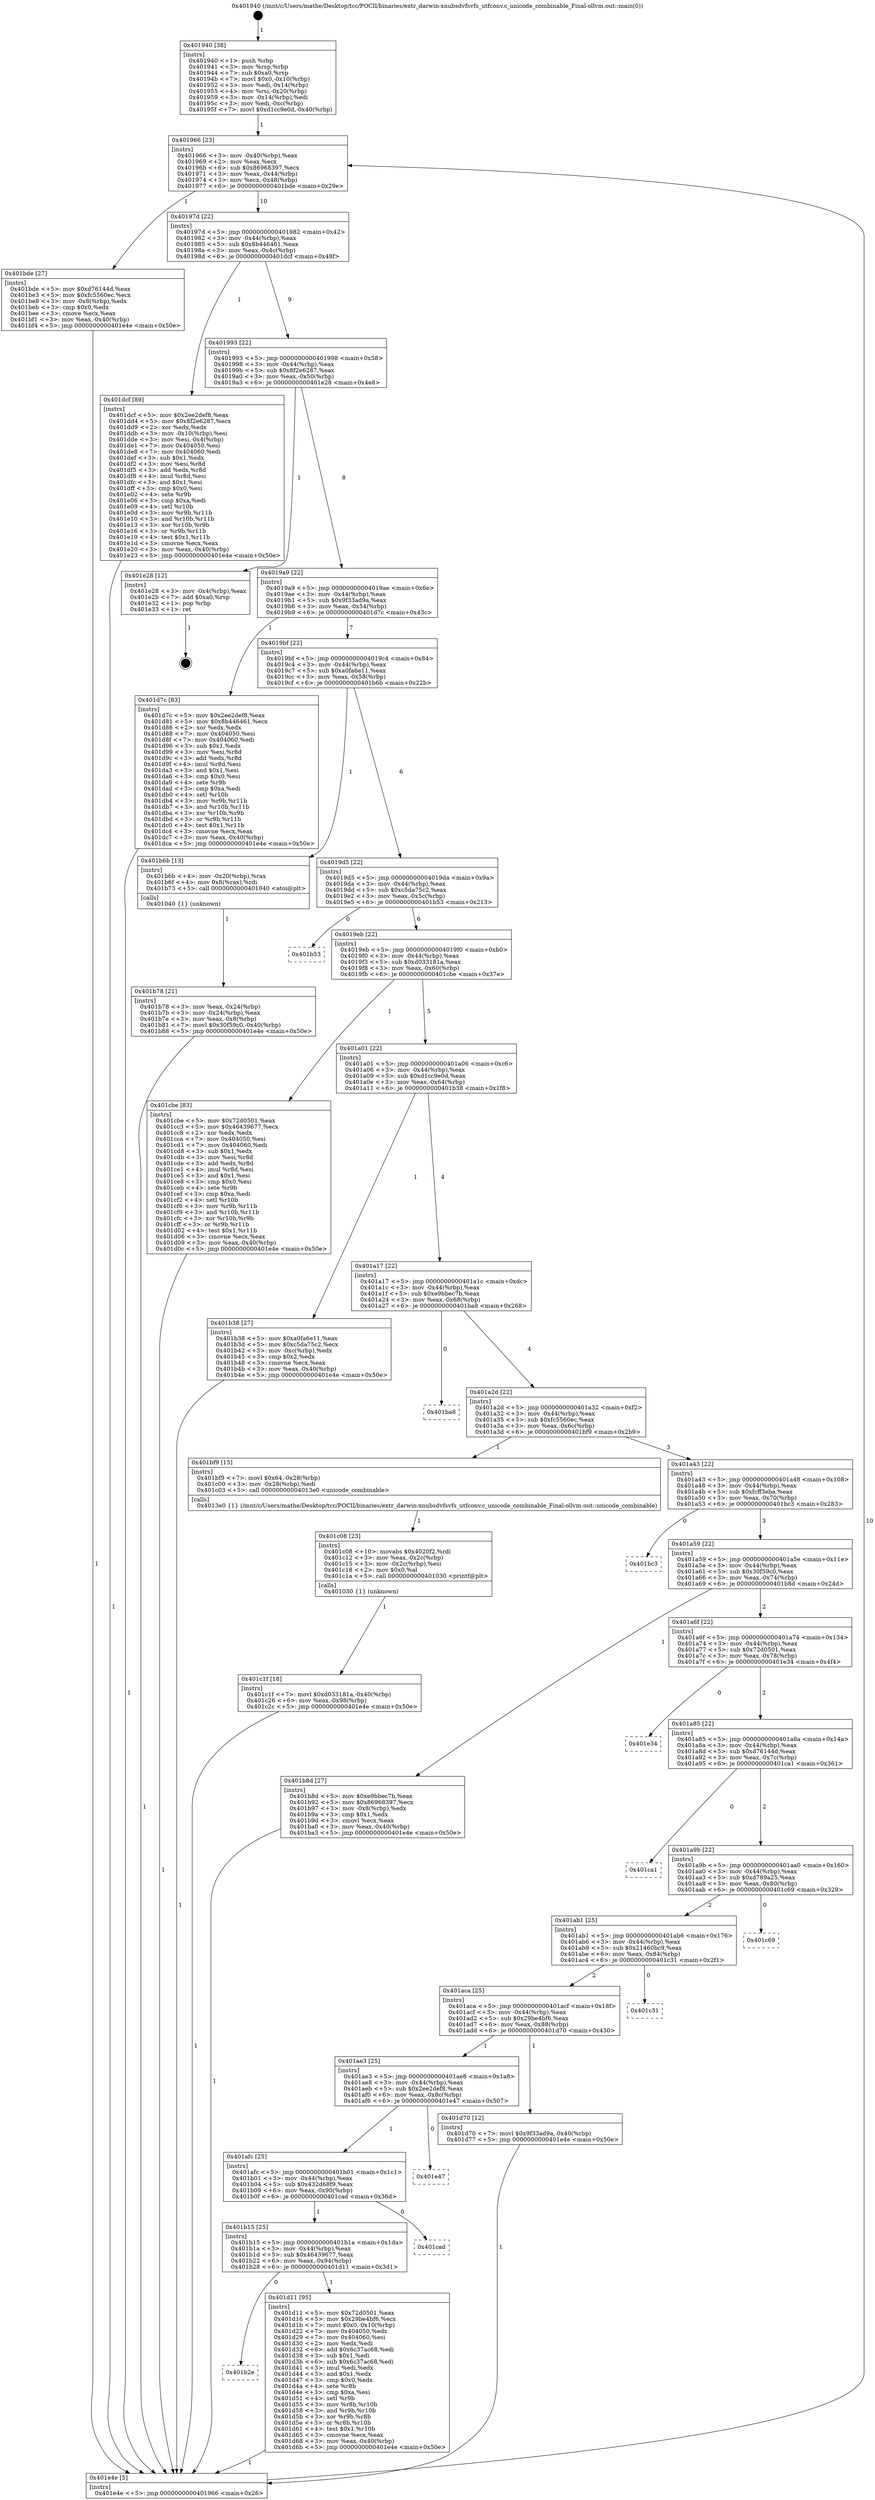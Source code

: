 digraph "0x401940" {
  label = "0x401940 (/mnt/c/Users/mathe/Desktop/tcc/POCII/binaries/extr_darwin-xnubsdvfsvfs_utfconv.c_unicode_combinable_Final-ollvm.out::main(0))"
  labelloc = "t"
  node[shape=record]

  Entry [label="",width=0.3,height=0.3,shape=circle,fillcolor=black,style=filled]
  "0x401966" [label="{
     0x401966 [23]\l
     | [instrs]\l
     &nbsp;&nbsp;0x401966 \<+3\>: mov -0x40(%rbp),%eax\l
     &nbsp;&nbsp;0x401969 \<+2\>: mov %eax,%ecx\l
     &nbsp;&nbsp;0x40196b \<+6\>: sub $0x86968397,%ecx\l
     &nbsp;&nbsp;0x401971 \<+3\>: mov %eax,-0x44(%rbp)\l
     &nbsp;&nbsp;0x401974 \<+3\>: mov %ecx,-0x48(%rbp)\l
     &nbsp;&nbsp;0x401977 \<+6\>: je 0000000000401bde \<main+0x29e\>\l
  }"]
  "0x401bde" [label="{
     0x401bde [27]\l
     | [instrs]\l
     &nbsp;&nbsp;0x401bde \<+5\>: mov $0xd76144d,%eax\l
     &nbsp;&nbsp;0x401be3 \<+5\>: mov $0xfc5560ec,%ecx\l
     &nbsp;&nbsp;0x401be8 \<+3\>: mov -0x8(%rbp),%edx\l
     &nbsp;&nbsp;0x401beb \<+3\>: cmp $0x0,%edx\l
     &nbsp;&nbsp;0x401bee \<+3\>: cmove %ecx,%eax\l
     &nbsp;&nbsp;0x401bf1 \<+3\>: mov %eax,-0x40(%rbp)\l
     &nbsp;&nbsp;0x401bf4 \<+5\>: jmp 0000000000401e4e \<main+0x50e\>\l
  }"]
  "0x40197d" [label="{
     0x40197d [22]\l
     | [instrs]\l
     &nbsp;&nbsp;0x40197d \<+5\>: jmp 0000000000401982 \<main+0x42\>\l
     &nbsp;&nbsp;0x401982 \<+3\>: mov -0x44(%rbp),%eax\l
     &nbsp;&nbsp;0x401985 \<+5\>: sub $0x8b446461,%eax\l
     &nbsp;&nbsp;0x40198a \<+3\>: mov %eax,-0x4c(%rbp)\l
     &nbsp;&nbsp;0x40198d \<+6\>: je 0000000000401dcf \<main+0x48f\>\l
  }"]
  Exit [label="",width=0.3,height=0.3,shape=circle,fillcolor=black,style=filled,peripheries=2]
  "0x401dcf" [label="{
     0x401dcf [89]\l
     | [instrs]\l
     &nbsp;&nbsp;0x401dcf \<+5\>: mov $0x2ee2def8,%eax\l
     &nbsp;&nbsp;0x401dd4 \<+5\>: mov $0x8f2e6287,%ecx\l
     &nbsp;&nbsp;0x401dd9 \<+2\>: xor %edx,%edx\l
     &nbsp;&nbsp;0x401ddb \<+3\>: mov -0x10(%rbp),%esi\l
     &nbsp;&nbsp;0x401dde \<+3\>: mov %esi,-0x4(%rbp)\l
     &nbsp;&nbsp;0x401de1 \<+7\>: mov 0x404050,%esi\l
     &nbsp;&nbsp;0x401de8 \<+7\>: mov 0x404060,%edi\l
     &nbsp;&nbsp;0x401def \<+3\>: sub $0x1,%edx\l
     &nbsp;&nbsp;0x401df2 \<+3\>: mov %esi,%r8d\l
     &nbsp;&nbsp;0x401df5 \<+3\>: add %edx,%r8d\l
     &nbsp;&nbsp;0x401df8 \<+4\>: imul %r8d,%esi\l
     &nbsp;&nbsp;0x401dfc \<+3\>: and $0x1,%esi\l
     &nbsp;&nbsp;0x401dff \<+3\>: cmp $0x0,%esi\l
     &nbsp;&nbsp;0x401e02 \<+4\>: sete %r9b\l
     &nbsp;&nbsp;0x401e06 \<+3\>: cmp $0xa,%edi\l
     &nbsp;&nbsp;0x401e09 \<+4\>: setl %r10b\l
     &nbsp;&nbsp;0x401e0d \<+3\>: mov %r9b,%r11b\l
     &nbsp;&nbsp;0x401e10 \<+3\>: and %r10b,%r11b\l
     &nbsp;&nbsp;0x401e13 \<+3\>: xor %r10b,%r9b\l
     &nbsp;&nbsp;0x401e16 \<+3\>: or %r9b,%r11b\l
     &nbsp;&nbsp;0x401e19 \<+4\>: test $0x1,%r11b\l
     &nbsp;&nbsp;0x401e1d \<+3\>: cmovne %ecx,%eax\l
     &nbsp;&nbsp;0x401e20 \<+3\>: mov %eax,-0x40(%rbp)\l
     &nbsp;&nbsp;0x401e23 \<+5\>: jmp 0000000000401e4e \<main+0x50e\>\l
  }"]
  "0x401993" [label="{
     0x401993 [22]\l
     | [instrs]\l
     &nbsp;&nbsp;0x401993 \<+5\>: jmp 0000000000401998 \<main+0x58\>\l
     &nbsp;&nbsp;0x401998 \<+3\>: mov -0x44(%rbp),%eax\l
     &nbsp;&nbsp;0x40199b \<+5\>: sub $0x8f2e6287,%eax\l
     &nbsp;&nbsp;0x4019a0 \<+3\>: mov %eax,-0x50(%rbp)\l
     &nbsp;&nbsp;0x4019a3 \<+6\>: je 0000000000401e28 \<main+0x4e8\>\l
  }"]
  "0x401b2e" [label="{
     0x401b2e\l
  }", style=dashed]
  "0x401e28" [label="{
     0x401e28 [12]\l
     | [instrs]\l
     &nbsp;&nbsp;0x401e28 \<+3\>: mov -0x4(%rbp),%eax\l
     &nbsp;&nbsp;0x401e2b \<+7\>: add $0xa0,%rsp\l
     &nbsp;&nbsp;0x401e32 \<+1\>: pop %rbp\l
     &nbsp;&nbsp;0x401e33 \<+1\>: ret\l
  }"]
  "0x4019a9" [label="{
     0x4019a9 [22]\l
     | [instrs]\l
     &nbsp;&nbsp;0x4019a9 \<+5\>: jmp 00000000004019ae \<main+0x6e\>\l
     &nbsp;&nbsp;0x4019ae \<+3\>: mov -0x44(%rbp),%eax\l
     &nbsp;&nbsp;0x4019b1 \<+5\>: sub $0x9f33ad9a,%eax\l
     &nbsp;&nbsp;0x4019b6 \<+3\>: mov %eax,-0x54(%rbp)\l
     &nbsp;&nbsp;0x4019b9 \<+6\>: je 0000000000401d7c \<main+0x43c\>\l
  }"]
  "0x401d11" [label="{
     0x401d11 [95]\l
     | [instrs]\l
     &nbsp;&nbsp;0x401d11 \<+5\>: mov $0x72d0501,%eax\l
     &nbsp;&nbsp;0x401d16 \<+5\>: mov $0x29be4bf6,%ecx\l
     &nbsp;&nbsp;0x401d1b \<+7\>: movl $0x0,-0x10(%rbp)\l
     &nbsp;&nbsp;0x401d22 \<+7\>: mov 0x404050,%edx\l
     &nbsp;&nbsp;0x401d29 \<+7\>: mov 0x404060,%esi\l
     &nbsp;&nbsp;0x401d30 \<+2\>: mov %edx,%edi\l
     &nbsp;&nbsp;0x401d32 \<+6\>: add $0x6c37ac68,%edi\l
     &nbsp;&nbsp;0x401d38 \<+3\>: sub $0x1,%edi\l
     &nbsp;&nbsp;0x401d3b \<+6\>: sub $0x6c37ac68,%edi\l
     &nbsp;&nbsp;0x401d41 \<+3\>: imul %edi,%edx\l
     &nbsp;&nbsp;0x401d44 \<+3\>: and $0x1,%edx\l
     &nbsp;&nbsp;0x401d47 \<+3\>: cmp $0x0,%edx\l
     &nbsp;&nbsp;0x401d4a \<+4\>: sete %r8b\l
     &nbsp;&nbsp;0x401d4e \<+3\>: cmp $0xa,%esi\l
     &nbsp;&nbsp;0x401d51 \<+4\>: setl %r9b\l
     &nbsp;&nbsp;0x401d55 \<+3\>: mov %r8b,%r10b\l
     &nbsp;&nbsp;0x401d58 \<+3\>: and %r9b,%r10b\l
     &nbsp;&nbsp;0x401d5b \<+3\>: xor %r9b,%r8b\l
     &nbsp;&nbsp;0x401d5e \<+3\>: or %r8b,%r10b\l
     &nbsp;&nbsp;0x401d61 \<+4\>: test $0x1,%r10b\l
     &nbsp;&nbsp;0x401d65 \<+3\>: cmovne %ecx,%eax\l
     &nbsp;&nbsp;0x401d68 \<+3\>: mov %eax,-0x40(%rbp)\l
     &nbsp;&nbsp;0x401d6b \<+5\>: jmp 0000000000401e4e \<main+0x50e\>\l
  }"]
  "0x401d7c" [label="{
     0x401d7c [83]\l
     | [instrs]\l
     &nbsp;&nbsp;0x401d7c \<+5\>: mov $0x2ee2def8,%eax\l
     &nbsp;&nbsp;0x401d81 \<+5\>: mov $0x8b446461,%ecx\l
     &nbsp;&nbsp;0x401d86 \<+2\>: xor %edx,%edx\l
     &nbsp;&nbsp;0x401d88 \<+7\>: mov 0x404050,%esi\l
     &nbsp;&nbsp;0x401d8f \<+7\>: mov 0x404060,%edi\l
     &nbsp;&nbsp;0x401d96 \<+3\>: sub $0x1,%edx\l
     &nbsp;&nbsp;0x401d99 \<+3\>: mov %esi,%r8d\l
     &nbsp;&nbsp;0x401d9c \<+3\>: add %edx,%r8d\l
     &nbsp;&nbsp;0x401d9f \<+4\>: imul %r8d,%esi\l
     &nbsp;&nbsp;0x401da3 \<+3\>: and $0x1,%esi\l
     &nbsp;&nbsp;0x401da6 \<+3\>: cmp $0x0,%esi\l
     &nbsp;&nbsp;0x401da9 \<+4\>: sete %r9b\l
     &nbsp;&nbsp;0x401dad \<+3\>: cmp $0xa,%edi\l
     &nbsp;&nbsp;0x401db0 \<+4\>: setl %r10b\l
     &nbsp;&nbsp;0x401db4 \<+3\>: mov %r9b,%r11b\l
     &nbsp;&nbsp;0x401db7 \<+3\>: and %r10b,%r11b\l
     &nbsp;&nbsp;0x401dba \<+3\>: xor %r10b,%r9b\l
     &nbsp;&nbsp;0x401dbd \<+3\>: or %r9b,%r11b\l
     &nbsp;&nbsp;0x401dc0 \<+4\>: test $0x1,%r11b\l
     &nbsp;&nbsp;0x401dc4 \<+3\>: cmovne %ecx,%eax\l
     &nbsp;&nbsp;0x401dc7 \<+3\>: mov %eax,-0x40(%rbp)\l
     &nbsp;&nbsp;0x401dca \<+5\>: jmp 0000000000401e4e \<main+0x50e\>\l
  }"]
  "0x4019bf" [label="{
     0x4019bf [22]\l
     | [instrs]\l
     &nbsp;&nbsp;0x4019bf \<+5\>: jmp 00000000004019c4 \<main+0x84\>\l
     &nbsp;&nbsp;0x4019c4 \<+3\>: mov -0x44(%rbp),%eax\l
     &nbsp;&nbsp;0x4019c7 \<+5\>: sub $0xa0fa6e11,%eax\l
     &nbsp;&nbsp;0x4019cc \<+3\>: mov %eax,-0x58(%rbp)\l
     &nbsp;&nbsp;0x4019cf \<+6\>: je 0000000000401b6b \<main+0x22b\>\l
  }"]
  "0x401b15" [label="{
     0x401b15 [25]\l
     | [instrs]\l
     &nbsp;&nbsp;0x401b15 \<+5\>: jmp 0000000000401b1a \<main+0x1da\>\l
     &nbsp;&nbsp;0x401b1a \<+3\>: mov -0x44(%rbp),%eax\l
     &nbsp;&nbsp;0x401b1d \<+5\>: sub $0x46439677,%eax\l
     &nbsp;&nbsp;0x401b22 \<+6\>: mov %eax,-0x94(%rbp)\l
     &nbsp;&nbsp;0x401b28 \<+6\>: je 0000000000401d11 \<main+0x3d1\>\l
  }"]
  "0x401b6b" [label="{
     0x401b6b [13]\l
     | [instrs]\l
     &nbsp;&nbsp;0x401b6b \<+4\>: mov -0x20(%rbp),%rax\l
     &nbsp;&nbsp;0x401b6f \<+4\>: mov 0x8(%rax),%rdi\l
     &nbsp;&nbsp;0x401b73 \<+5\>: call 0000000000401040 \<atoi@plt\>\l
     | [calls]\l
     &nbsp;&nbsp;0x401040 \{1\} (unknown)\l
  }"]
  "0x4019d5" [label="{
     0x4019d5 [22]\l
     | [instrs]\l
     &nbsp;&nbsp;0x4019d5 \<+5\>: jmp 00000000004019da \<main+0x9a\>\l
     &nbsp;&nbsp;0x4019da \<+3\>: mov -0x44(%rbp),%eax\l
     &nbsp;&nbsp;0x4019dd \<+5\>: sub $0xc5da75c2,%eax\l
     &nbsp;&nbsp;0x4019e2 \<+3\>: mov %eax,-0x5c(%rbp)\l
     &nbsp;&nbsp;0x4019e5 \<+6\>: je 0000000000401b53 \<main+0x213\>\l
  }"]
  "0x401cad" [label="{
     0x401cad\l
  }", style=dashed]
  "0x401b53" [label="{
     0x401b53\l
  }", style=dashed]
  "0x4019eb" [label="{
     0x4019eb [22]\l
     | [instrs]\l
     &nbsp;&nbsp;0x4019eb \<+5\>: jmp 00000000004019f0 \<main+0xb0\>\l
     &nbsp;&nbsp;0x4019f0 \<+3\>: mov -0x44(%rbp),%eax\l
     &nbsp;&nbsp;0x4019f3 \<+5\>: sub $0xd033181a,%eax\l
     &nbsp;&nbsp;0x4019f8 \<+3\>: mov %eax,-0x60(%rbp)\l
     &nbsp;&nbsp;0x4019fb \<+6\>: je 0000000000401cbe \<main+0x37e\>\l
  }"]
  "0x401afc" [label="{
     0x401afc [25]\l
     | [instrs]\l
     &nbsp;&nbsp;0x401afc \<+5\>: jmp 0000000000401b01 \<main+0x1c1\>\l
     &nbsp;&nbsp;0x401b01 \<+3\>: mov -0x44(%rbp),%eax\l
     &nbsp;&nbsp;0x401b04 \<+5\>: sub $0x432d68f9,%eax\l
     &nbsp;&nbsp;0x401b09 \<+6\>: mov %eax,-0x90(%rbp)\l
     &nbsp;&nbsp;0x401b0f \<+6\>: je 0000000000401cad \<main+0x36d\>\l
  }"]
  "0x401cbe" [label="{
     0x401cbe [83]\l
     | [instrs]\l
     &nbsp;&nbsp;0x401cbe \<+5\>: mov $0x72d0501,%eax\l
     &nbsp;&nbsp;0x401cc3 \<+5\>: mov $0x46439677,%ecx\l
     &nbsp;&nbsp;0x401cc8 \<+2\>: xor %edx,%edx\l
     &nbsp;&nbsp;0x401cca \<+7\>: mov 0x404050,%esi\l
     &nbsp;&nbsp;0x401cd1 \<+7\>: mov 0x404060,%edi\l
     &nbsp;&nbsp;0x401cd8 \<+3\>: sub $0x1,%edx\l
     &nbsp;&nbsp;0x401cdb \<+3\>: mov %esi,%r8d\l
     &nbsp;&nbsp;0x401cde \<+3\>: add %edx,%r8d\l
     &nbsp;&nbsp;0x401ce1 \<+4\>: imul %r8d,%esi\l
     &nbsp;&nbsp;0x401ce5 \<+3\>: and $0x1,%esi\l
     &nbsp;&nbsp;0x401ce8 \<+3\>: cmp $0x0,%esi\l
     &nbsp;&nbsp;0x401ceb \<+4\>: sete %r9b\l
     &nbsp;&nbsp;0x401cef \<+3\>: cmp $0xa,%edi\l
     &nbsp;&nbsp;0x401cf2 \<+4\>: setl %r10b\l
     &nbsp;&nbsp;0x401cf6 \<+3\>: mov %r9b,%r11b\l
     &nbsp;&nbsp;0x401cf9 \<+3\>: and %r10b,%r11b\l
     &nbsp;&nbsp;0x401cfc \<+3\>: xor %r10b,%r9b\l
     &nbsp;&nbsp;0x401cff \<+3\>: or %r9b,%r11b\l
     &nbsp;&nbsp;0x401d02 \<+4\>: test $0x1,%r11b\l
     &nbsp;&nbsp;0x401d06 \<+3\>: cmovne %ecx,%eax\l
     &nbsp;&nbsp;0x401d09 \<+3\>: mov %eax,-0x40(%rbp)\l
     &nbsp;&nbsp;0x401d0c \<+5\>: jmp 0000000000401e4e \<main+0x50e\>\l
  }"]
  "0x401a01" [label="{
     0x401a01 [22]\l
     | [instrs]\l
     &nbsp;&nbsp;0x401a01 \<+5\>: jmp 0000000000401a06 \<main+0xc6\>\l
     &nbsp;&nbsp;0x401a06 \<+3\>: mov -0x44(%rbp),%eax\l
     &nbsp;&nbsp;0x401a09 \<+5\>: sub $0xd1cc9e0d,%eax\l
     &nbsp;&nbsp;0x401a0e \<+3\>: mov %eax,-0x64(%rbp)\l
     &nbsp;&nbsp;0x401a11 \<+6\>: je 0000000000401b38 \<main+0x1f8\>\l
  }"]
  "0x401e47" [label="{
     0x401e47\l
  }", style=dashed]
  "0x401b38" [label="{
     0x401b38 [27]\l
     | [instrs]\l
     &nbsp;&nbsp;0x401b38 \<+5\>: mov $0xa0fa6e11,%eax\l
     &nbsp;&nbsp;0x401b3d \<+5\>: mov $0xc5da75c2,%ecx\l
     &nbsp;&nbsp;0x401b42 \<+3\>: mov -0xc(%rbp),%edx\l
     &nbsp;&nbsp;0x401b45 \<+3\>: cmp $0x2,%edx\l
     &nbsp;&nbsp;0x401b48 \<+3\>: cmovne %ecx,%eax\l
     &nbsp;&nbsp;0x401b4b \<+3\>: mov %eax,-0x40(%rbp)\l
     &nbsp;&nbsp;0x401b4e \<+5\>: jmp 0000000000401e4e \<main+0x50e\>\l
  }"]
  "0x401a17" [label="{
     0x401a17 [22]\l
     | [instrs]\l
     &nbsp;&nbsp;0x401a17 \<+5\>: jmp 0000000000401a1c \<main+0xdc\>\l
     &nbsp;&nbsp;0x401a1c \<+3\>: mov -0x44(%rbp),%eax\l
     &nbsp;&nbsp;0x401a1f \<+5\>: sub $0xe9bbec7b,%eax\l
     &nbsp;&nbsp;0x401a24 \<+3\>: mov %eax,-0x68(%rbp)\l
     &nbsp;&nbsp;0x401a27 \<+6\>: je 0000000000401ba8 \<main+0x268\>\l
  }"]
  "0x401e4e" [label="{
     0x401e4e [5]\l
     | [instrs]\l
     &nbsp;&nbsp;0x401e4e \<+5\>: jmp 0000000000401966 \<main+0x26\>\l
  }"]
  "0x401940" [label="{
     0x401940 [38]\l
     | [instrs]\l
     &nbsp;&nbsp;0x401940 \<+1\>: push %rbp\l
     &nbsp;&nbsp;0x401941 \<+3\>: mov %rsp,%rbp\l
     &nbsp;&nbsp;0x401944 \<+7\>: sub $0xa0,%rsp\l
     &nbsp;&nbsp;0x40194b \<+7\>: movl $0x0,-0x10(%rbp)\l
     &nbsp;&nbsp;0x401952 \<+3\>: mov %edi,-0x14(%rbp)\l
     &nbsp;&nbsp;0x401955 \<+4\>: mov %rsi,-0x20(%rbp)\l
     &nbsp;&nbsp;0x401959 \<+3\>: mov -0x14(%rbp),%edi\l
     &nbsp;&nbsp;0x40195c \<+3\>: mov %edi,-0xc(%rbp)\l
     &nbsp;&nbsp;0x40195f \<+7\>: movl $0xd1cc9e0d,-0x40(%rbp)\l
  }"]
  "0x401b78" [label="{
     0x401b78 [21]\l
     | [instrs]\l
     &nbsp;&nbsp;0x401b78 \<+3\>: mov %eax,-0x24(%rbp)\l
     &nbsp;&nbsp;0x401b7b \<+3\>: mov -0x24(%rbp),%eax\l
     &nbsp;&nbsp;0x401b7e \<+3\>: mov %eax,-0x8(%rbp)\l
     &nbsp;&nbsp;0x401b81 \<+7\>: movl $0x30f59c0,-0x40(%rbp)\l
     &nbsp;&nbsp;0x401b88 \<+5\>: jmp 0000000000401e4e \<main+0x50e\>\l
  }"]
  "0x401ae3" [label="{
     0x401ae3 [25]\l
     | [instrs]\l
     &nbsp;&nbsp;0x401ae3 \<+5\>: jmp 0000000000401ae8 \<main+0x1a8\>\l
     &nbsp;&nbsp;0x401ae8 \<+3\>: mov -0x44(%rbp),%eax\l
     &nbsp;&nbsp;0x401aeb \<+5\>: sub $0x2ee2def8,%eax\l
     &nbsp;&nbsp;0x401af0 \<+6\>: mov %eax,-0x8c(%rbp)\l
     &nbsp;&nbsp;0x401af6 \<+6\>: je 0000000000401e47 \<main+0x507\>\l
  }"]
  "0x401ba8" [label="{
     0x401ba8\l
  }", style=dashed]
  "0x401a2d" [label="{
     0x401a2d [22]\l
     | [instrs]\l
     &nbsp;&nbsp;0x401a2d \<+5\>: jmp 0000000000401a32 \<main+0xf2\>\l
     &nbsp;&nbsp;0x401a32 \<+3\>: mov -0x44(%rbp),%eax\l
     &nbsp;&nbsp;0x401a35 \<+5\>: sub $0xfc5560ec,%eax\l
     &nbsp;&nbsp;0x401a3a \<+3\>: mov %eax,-0x6c(%rbp)\l
     &nbsp;&nbsp;0x401a3d \<+6\>: je 0000000000401bf9 \<main+0x2b9\>\l
  }"]
  "0x401d70" [label="{
     0x401d70 [12]\l
     | [instrs]\l
     &nbsp;&nbsp;0x401d70 \<+7\>: movl $0x9f33ad9a,-0x40(%rbp)\l
     &nbsp;&nbsp;0x401d77 \<+5\>: jmp 0000000000401e4e \<main+0x50e\>\l
  }"]
  "0x401bf9" [label="{
     0x401bf9 [15]\l
     | [instrs]\l
     &nbsp;&nbsp;0x401bf9 \<+7\>: movl $0x64,-0x28(%rbp)\l
     &nbsp;&nbsp;0x401c00 \<+3\>: mov -0x28(%rbp),%edi\l
     &nbsp;&nbsp;0x401c03 \<+5\>: call 00000000004013e0 \<unicode_combinable\>\l
     | [calls]\l
     &nbsp;&nbsp;0x4013e0 \{1\} (/mnt/c/Users/mathe/Desktop/tcc/POCII/binaries/extr_darwin-xnubsdvfsvfs_utfconv.c_unicode_combinable_Final-ollvm.out::unicode_combinable)\l
  }"]
  "0x401a43" [label="{
     0x401a43 [22]\l
     | [instrs]\l
     &nbsp;&nbsp;0x401a43 \<+5\>: jmp 0000000000401a48 \<main+0x108\>\l
     &nbsp;&nbsp;0x401a48 \<+3\>: mov -0x44(%rbp),%eax\l
     &nbsp;&nbsp;0x401a4b \<+5\>: sub $0xfcff3eba,%eax\l
     &nbsp;&nbsp;0x401a50 \<+3\>: mov %eax,-0x70(%rbp)\l
     &nbsp;&nbsp;0x401a53 \<+6\>: je 0000000000401bc3 \<main+0x283\>\l
  }"]
  "0x401aca" [label="{
     0x401aca [25]\l
     | [instrs]\l
     &nbsp;&nbsp;0x401aca \<+5\>: jmp 0000000000401acf \<main+0x18f\>\l
     &nbsp;&nbsp;0x401acf \<+3\>: mov -0x44(%rbp),%eax\l
     &nbsp;&nbsp;0x401ad2 \<+5\>: sub $0x29be4bf6,%eax\l
     &nbsp;&nbsp;0x401ad7 \<+6\>: mov %eax,-0x88(%rbp)\l
     &nbsp;&nbsp;0x401add \<+6\>: je 0000000000401d70 \<main+0x430\>\l
  }"]
  "0x401bc3" [label="{
     0x401bc3\l
  }", style=dashed]
  "0x401a59" [label="{
     0x401a59 [22]\l
     | [instrs]\l
     &nbsp;&nbsp;0x401a59 \<+5\>: jmp 0000000000401a5e \<main+0x11e\>\l
     &nbsp;&nbsp;0x401a5e \<+3\>: mov -0x44(%rbp),%eax\l
     &nbsp;&nbsp;0x401a61 \<+5\>: sub $0x30f59c0,%eax\l
     &nbsp;&nbsp;0x401a66 \<+3\>: mov %eax,-0x74(%rbp)\l
     &nbsp;&nbsp;0x401a69 \<+6\>: je 0000000000401b8d \<main+0x24d\>\l
  }"]
  "0x401c31" [label="{
     0x401c31\l
  }", style=dashed]
  "0x401b8d" [label="{
     0x401b8d [27]\l
     | [instrs]\l
     &nbsp;&nbsp;0x401b8d \<+5\>: mov $0xe9bbec7b,%eax\l
     &nbsp;&nbsp;0x401b92 \<+5\>: mov $0x86968397,%ecx\l
     &nbsp;&nbsp;0x401b97 \<+3\>: mov -0x8(%rbp),%edx\l
     &nbsp;&nbsp;0x401b9a \<+3\>: cmp $0x1,%edx\l
     &nbsp;&nbsp;0x401b9d \<+3\>: cmovl %ecx,%eax\l
     &nbsp;&nbsp;0x401ba0 \<+3\>: mov %eax,-0x40(%rbp)\l
     &nbsp;&nbsp;0x401ba3 \<+5\>: jmp 0000000000401e4e \<main+0x50e\>\l
  }"]
  "0x401a6f" [label="{
     0x401a6f [22]\l
     | [instrs]\l
     &nbsp;&nbsp;0x401a6f \<+5\>: jmp 0000000000401a74 \<main+0x134\>\l
     &nbsp;&nbsp;0x401a74 \<+3\>: mov -0x44(%rbp),%eax\l
     &nbsp;&nbsp;0x401a77 \<+5\>: sub $0x72d0501,%eax\l
     &nbsp;&nbsp;0x401a7c \<+3\>: mov %eax,-0x78(%rbp)\l
     &nbsp;&nbsp;0x401a7f \<+6\>: je 0000000000401e34 \<main+0x4f4\>\l
  }"]
  "0x401c08" [label="{
     0x401c08 [23]\l
     | [instrs]\l
     &nbsp;&nbsp;0x401c08 \<+10\>: movabs $0x4020f2,%rdi\l
     &nbsp;&nbsp;0x401c12 \<+3\>: mov %eax,-0x2c(%rbp)\l
     &nbsp;&nbsp;0x401c15 \<+3\>: mov -0x2c(%rbp),%esi\l
     &nbsp;&nbsp;0x401c18 \<+2\>: mov $0x0,%al\l
     &nbsp;&nbsp;0x401c1a \<+5\>: call 0000000000401030 \<printf@plt\>\l
     | [calls]\l
     &nbsp;&nbsp;0x401030 \{1\} (unknown)\l
  }"]
  "0x401c1f" [label="{
     0x401c1f [18]\l
     | [instrs]\l
     &nbsp;&nbsp;0x401c1f \<+7\>: movl $0xd033181a,-0x40(%rbp)\l
     &nbsp;&nbsp;0x401c26 \<+6\>: mov %eax,-0x98(%rbp)\l
     &nbsp;&nbsp;0x401c2c \<+5\>: jmp 0000000000401e4e \<main+0x50e\>\l
  }"]
  "0x401ab1" [label="{
     0x401ab1 [25]\l
     | [instrs]\l
     &nbsp;&nbsp;0x401ab1 \<+5\>: jmp 0000000000401ab6 \<main+0x176\>\l
     &nbsp;&nbsp;0x401ab6 \<+3\>: mov -0x44(%rbp),%eax\l
     &nbsp;&nbsp;0x401ab9 \<+5\>: sub $0x21460bc9,%eax\l
     &nbsp;&nbsp;0x401abe \<+6\>: mov %eax,-0x84(%rbp)\l
     &nbsp;&nbsp;0x401ac4 \<+6\>: je 0000000000401c31 \<main+0x2f1\>\l
  }"]
  "0x401e34" [label="{
     0x401e34\l
  }", style=dashed]
  "0x401a85" [label="{
     0x401a85 [22]\l
     | [instrs]\l
     &nbsp;&nbsp;0x401a85 \<+5\>: jmp 0000000000401a8a \<main+0x14a\>\l
     &nbsp;&nbsp;0x401a8a \<+3\>: mov -0x44(%rbp),%eax\l
     &nbsp;&nbsp;0x401a8d \<+5\>: sub $0xd76144d,%eax\l
     &nbsp;&nbsp;0x401a92 \<+3\>: mov %eax,-0x7c(%rbp)\l
     &nbsp;&nbsp;0x401a95 \<+6\>: je 0000000000401ca1 \<main+0x361\>\l
  }"]
  "0x401c69" [label="{
     0x401c69\l
  }", style=dashed]
  "0x401ca1" [label="{
     0x401ca1\l
  }", style=dashed]
  "0x401a9b" [label="{
     0x401a9b [22]\l
     | [instrs]\l
     &nbsp;&nbsp;0x401a9b \<+5\>: jmp 0000000000401aa0 \<main+0x160\>\l
     &nbsp;&nbsp;0x401aa0 \<+3\>: mov -0x44(%rbp),%eax\l
     &nbsp;&nbsp;0x401aa3 \<+5\>: sub $0xd789a25,%eax\l
     &nbsp;&nbsp;0x401aa8 \<+3\>: mov %eax,-0x80(%rbp)\l
     &nbsp;&nbsp;0x401aab \<+6\>: je 0000000000401c69 \<main+0x329\>\l
  }"]
  Entry -> "0x401940" [label=" 1"]
  "0x401966" -> "0x401bde" [label=" 1"]
  "0x401966" -> "0x40197d" [label=" 10"]
  "0x401e28" -> Exit [label=" 1"]
  "0x40197d" -> "0x401dcf" [label=" 1"]
  "0x40197d" -> "0x401993" [label=" 9"]
  "0x401dcf" -> "0x401e4e" [label=" 1"]
  "0x401993" -> "0x401e28" [label=" 1"]
  "0x401993" -> "0x4019a9" [label=" 8"]
  "0x401d7c" -> "0x401e4e" [label=" 1"]
  "0x4019a9" -> "0x401d7c" [label=" 1"]
  "0x4019a9" -> "0x4019bf" [label=" 7"]
  "0x401d70" -> "0x401e4e" [label=" 1"]
  "0x4019bf" -> "0x401b6b" [label=" 1"]
  "0x4019bf" -> "0x4019d5" [label=" 6"]
  "0x401b15" -> "0x401b2e" [label=" 0"]
  "0x4019d5" -> "0x401b53" [label=" 0"]
  "0x4019d5" -> "0x4019eb" [label=" 6"]
  "0x401b15" -> "0x401d11" [label=" 1"]
  "0x4019eb" -> "0x401cbe" [label=" 1"]
  "0x4019eb" -> "0x401a01" [label=" 5"]
  "0x401afc" -> "0x401b15" [label=" 1"]
  "0x401a01" -> "0x401b38" [label=" 1"]
  "0x401a01" -> "0x401a17" [label=" 4"]
  "0x401b38" -> "0x401e4e" [label=" 1"]
  "0x401940" -> "0x401966" [label=" 1"]
  "0x401e4e" -> "0x401966" [label=" 10"]
  "0x401b6b" -> "0x401b78" [label=" 1"]
  "0x401b78" -> "0x401e4e" [label=" 1"]
  "0x401afc" -> "0x401cad" [label=" 0"]
  "0x401a17" -> "0x401ba8" [label=" 0"]
  "0x401a17" -> "0x401a2d" [label=" 4"]
  "0x401ae3" -> "0x401afc" [label=" 1"]
  "0x401a2d" -> "0x401bf9" [label=" 1"]
  "0x401a2d" -> "0x401a43" [label=" 3"]
  "0x401ae3" -> "0x401e47" [label=" 0"]
  "0x401a43" -> "0x401bc3" [label=" 0"]
  "0x401a43" -> "0x401a59" [label=" 3"]
  "0x401aca" -> "0x401ae3" [label=" 1"]
  "0x401a59" -> "0x401b8d" [label=" 1"]
  "0x401a59" -> "0x401a6f" [label=" 2"]
  "0x401b8d" -> "0x401e4e" [label=" 1"]
  "0x401bde" -> "0x401e4e" [label=" 1"]
  "0x401bf9" -> "0x401c08" [label=" 1"]
  "0x401c08" -> "0x401c1f" [label=" 1"]
  "0x401c1f" -> "0x401e4e" [label=" 1"]
  "0x401cbe" -> "0x401e4e" [label=" 1"]
  "0x401aca" -> "0x401d70" [label=" 1"]
  "0x401a6f" -> "0x401e34" [label=" 0"]
  "0x401a6f" -> "0x401a85" [label=" 2"]
  "0x401ab1" -> "0x401aca" [label=" 2"]
  "0x401a85" -> "0x401ca1" [label=" 0"]
  "0x401a85" -> "0x401a9b" [label=" 2"]
  "0x401ab1" -> "0x401c31" [label=" 0"]
  "0x401a9b" -> "0x401c69" [label=" 0"]
  "0x401a9b" -> "0x401ab1" [label=" 2"]
  "0x401d11" -> "0x401e4e" [label=" 1"]
}
